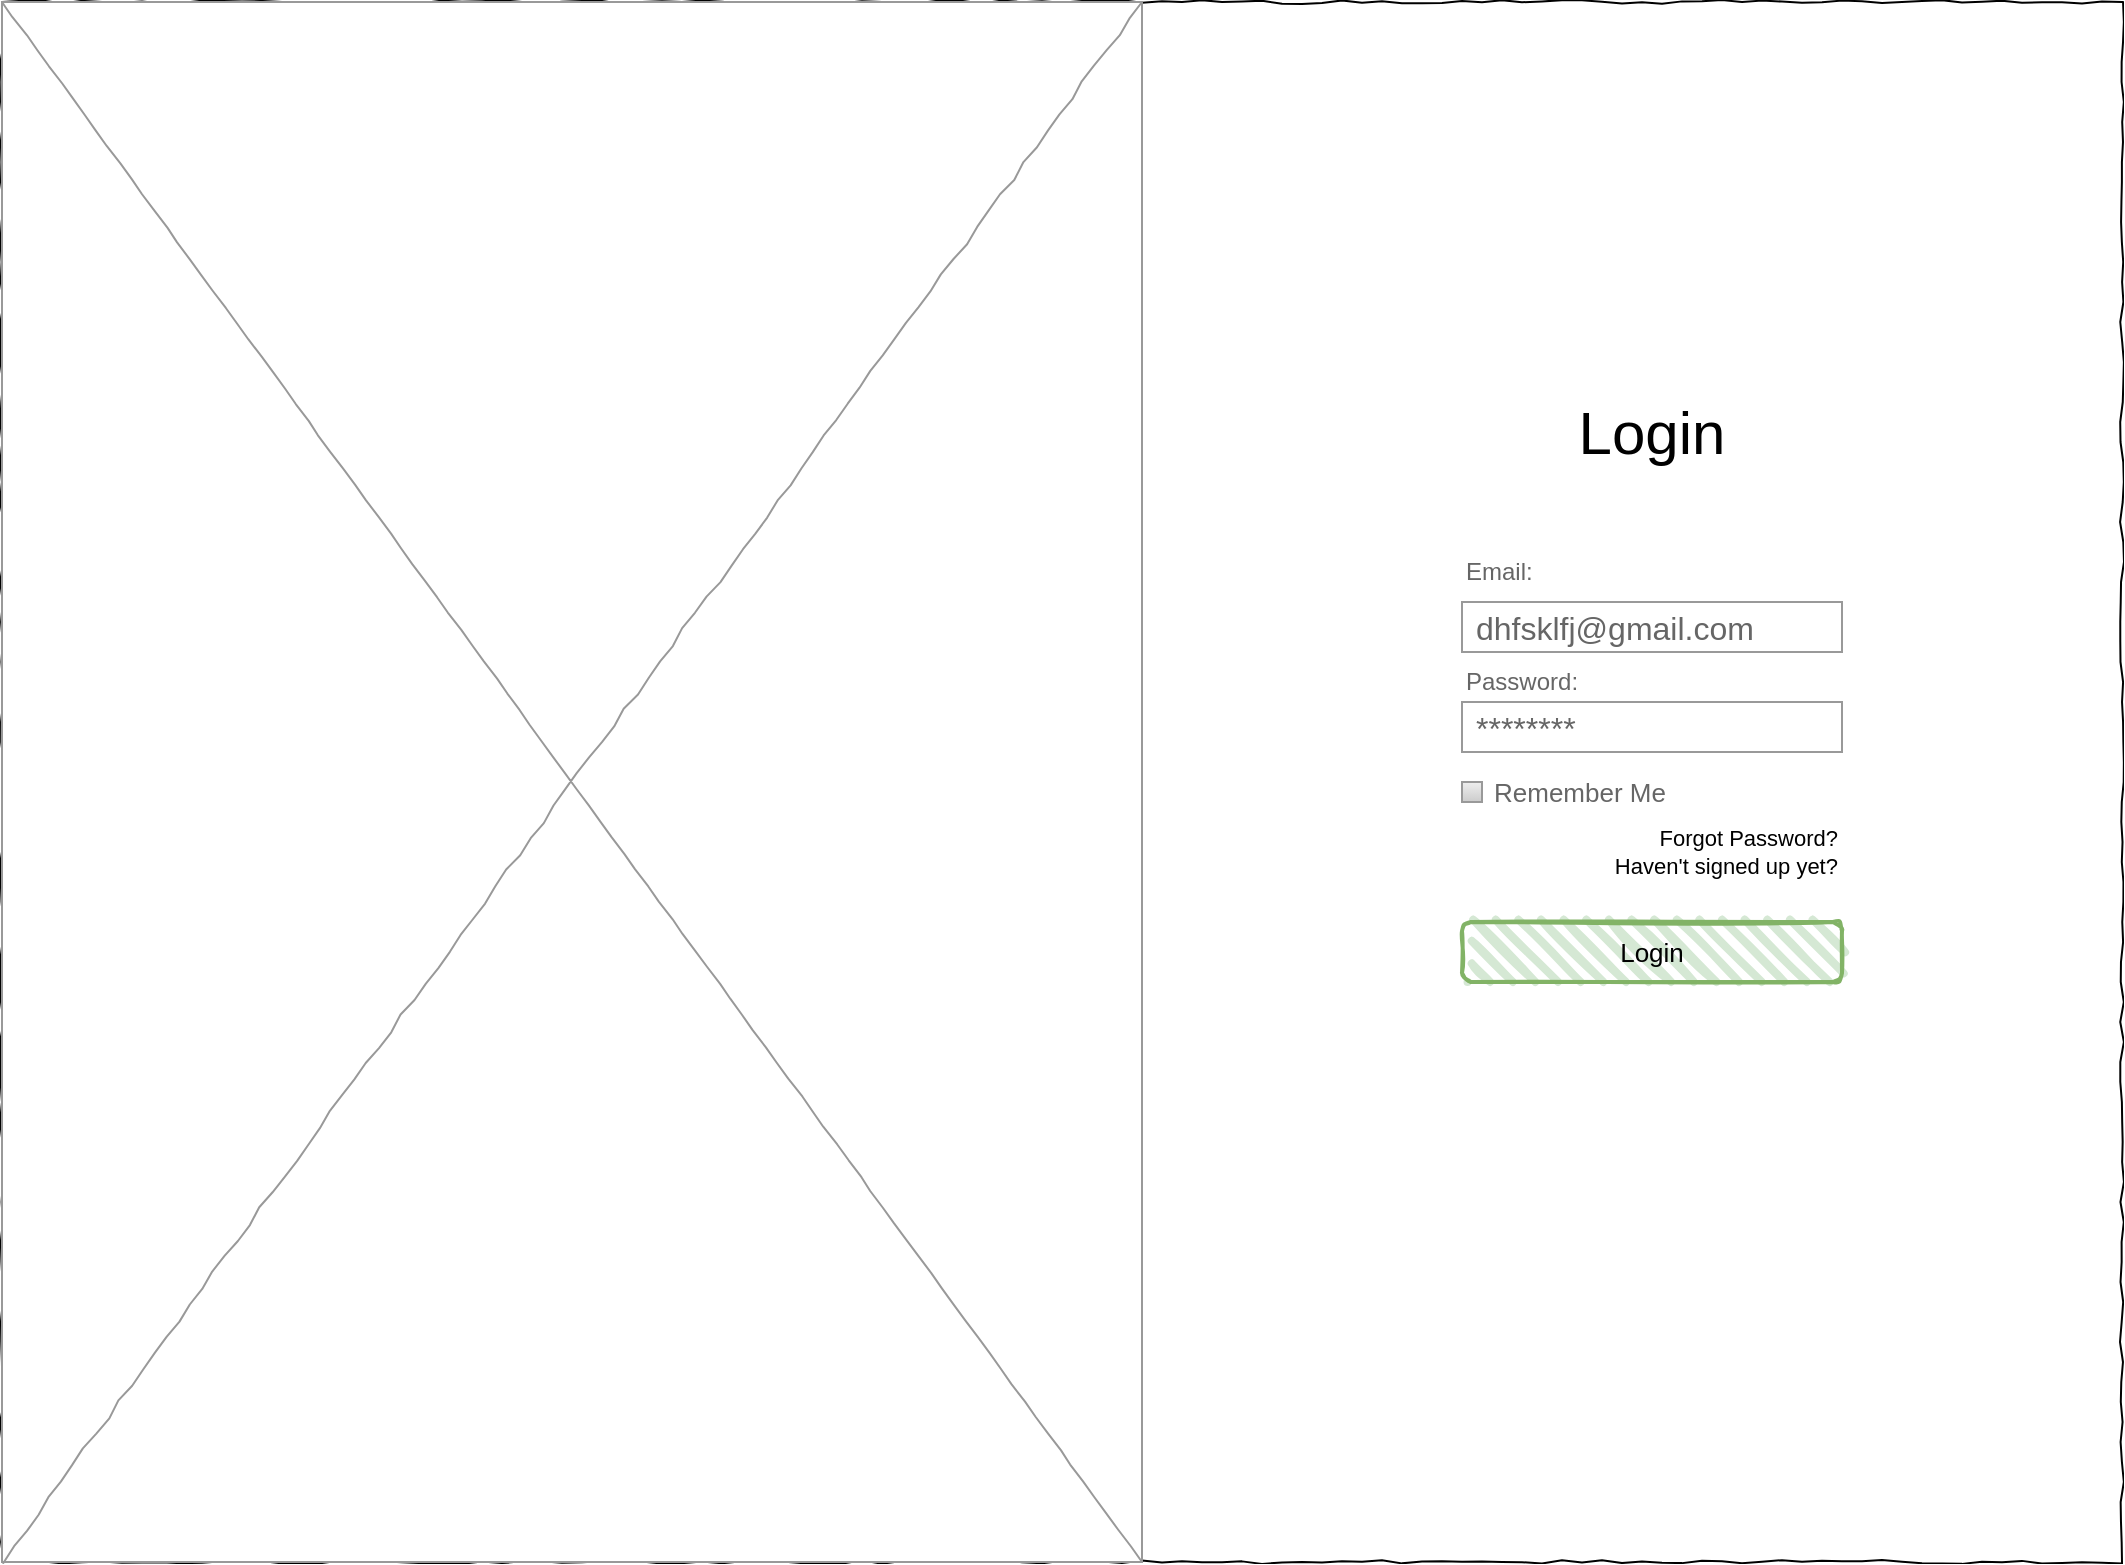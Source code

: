 <mxfile version="20.8.10" type="device"><diagram name="Page-1" id="W6MChYUwOGDkUpqobB8s"><mxGraphModel dx="629" dy="418" grid="1" gridSize="10" guides="1" tooltips="1" connect="1" arrows="1" fold="1" page="1" pageScale="1" pageWidth="1200" pageHeight="1920" math="0" shadow="0"><root><mxCell id="0"/><mxCell id="1" parent="0"/><mxCell id="4ZJTowzd48nOClh9VJuN-1" value="" style="whiteSpace=wrap;html=1;rounded=0;shadow=0;labelBackgroundColor=none;strokeColor=#000000;strokeWidth=1;fillColor=none;fontFamily=Verdana;fontSize=12;fontColor=#000000;align=center;comic=1;movable=1;resizable=1;rotatable=1;deletable=1;editable=1;connectable=1;" vertex="1" parent="1"><mxGeometry x="60" y="30" width="1060" height="780" as="geometry"/></mxCell><mxCell id="4ZJTowzd48nOClh9VJuN-2" value="" style="verticalLabelPosition=bottom;shadow=0;dashed=0;align=center;html=1;verticalAlign=top;strokeWidth=1;shape=mxgraph.mockup.graphics.simpleIcon;strokeColor=#999999;rounded=0;labelBackgroundColor=none;fontFamily=Verdana;fontSize=14;fontColor=#000000;comic=1;" vertex="1" parent="1"><mxGeometry x="60" y="30" width="570" height="780" as="geometry"/></mxCell><mxCell id="4ZJTowzd48nOClh9VJuN-3" value="Login" style="text;html=1;strokeColor=none;fillColor=none;align=center;verticalAlign=middle;whiteSpace=wrap;rounded=0;fontSize=30;" vertex="1" parent="1"><mxGeometry x="820" y="220" width="130" height="50" as="geometry"/></mxCell><mxCell id="4ZJTowzd48nOClh9VJuN-4" value="dhfsklfj@gmail.com" style="strokeWidth=1;shadow=0;dashed=0;align=center;html=1;shape=mxgraph.mockup.forms.rrect;rSize=0;strokeColor=#999999;fontColor=#666666;align=left;spacingLeft=5;resizeWidth=1;fontSize=16;" vertex="1" parent="1"><mxGeometry x="790" y="330.0" width="190" height="25" as="geometry"/></mxCell><mxCell id="4ZJTowzd48nOClh9VJuN-5" value="Email:" style="strokeWidth=1;shadow=0;dashed=0;align=center;html=1;shape=mxgraph.mockup.forms.anchor;fontSize=12;fontColor=#666666;align=left;resizeWidth=1;spacingLeft=0;" vertex="1" parent="1"><mxGeometry x="790" y="300" width="110" height="30" as="geometry"/></mxCell><mxCell id="4ZJTowzd48nOClh9VJuN-6" value="Password:" style="strokeWidth=1;shadow=0;dashed=0;align=center;html=1;shape=mxgraph.mockup.forms.anchor;fontSize=12;fontColor=#666666;align=left;resizeWidth=1;spacingLeft=0;" vertex="1" parent="1"><mxGeometry x="790" y="360.0" width="100" height="20" as="geometry"/></mxCell><mxCell id="4ZJTowzd48nOClh9VJuN-7" value="********" style="strokeWidth=1;shadow=0;dashed=0;align=center;html=1;shape=mxgraph.mockup.forms.rrect;rSize=0;strokeColor=#999999;fontColor=#666666;align=left;spacingLeft=5;resizeWidth=1;fontSize=16;" vertex="1" parent="1"><mxGeometry x="790" y="380.0" width="190" height="25" as="geometry"/></mxCell><mxCell id="4ZJTowzd48nOClh9VJuN-8" value="Remember Me" style="strokeWidth=1;shadow=0;dashed=0;align=center;html=1;shape=mxgraph.mockup.forms.rrect;rSize=0;fillColor=#eeeeee;strokeColor=#999999;gradientColor=#cccccc;align=left;spacingLeft=4;fontSize=13;fontColor=#666666;labelPosition=right;" vertex="1" parent="1"><mxGeometry x="790" y="420" width="10" height="10" as="geometry"/></mxCell><mxCell id="4ZJTowzd48nOClh9VJuN-9" value="Forgot Password?&lt;br&gt;Haven't signed up yet?" style="text;html=1;strokeColor=none;fillColor=none;align=right;verticalAlign=middle;whiteSpace=wrap;rounded=0;fontSize=11;" vertex="1" parent="1"><mxGeometry x="850" y="430" width="130" height="50" as="geometry"/></mxCell><mxCell id="4ZJTowzd48nOClh9VJuN-10" value="Login" style="rounded=1;whiteSpace=wrap;html=1;strokeWidth=2;fillWeight=4;hachureGap=8;hachureAngle=45;fillColor=#d5e8d4;sketch=1;fontSize=13;strokeColor=#82b366;" vertex="1" parent="1"><mxGeometry x="790" y="490" width="190" height="30" as="geometry"/></mxCell></root></mxGraphModel></diagram></mxfile>